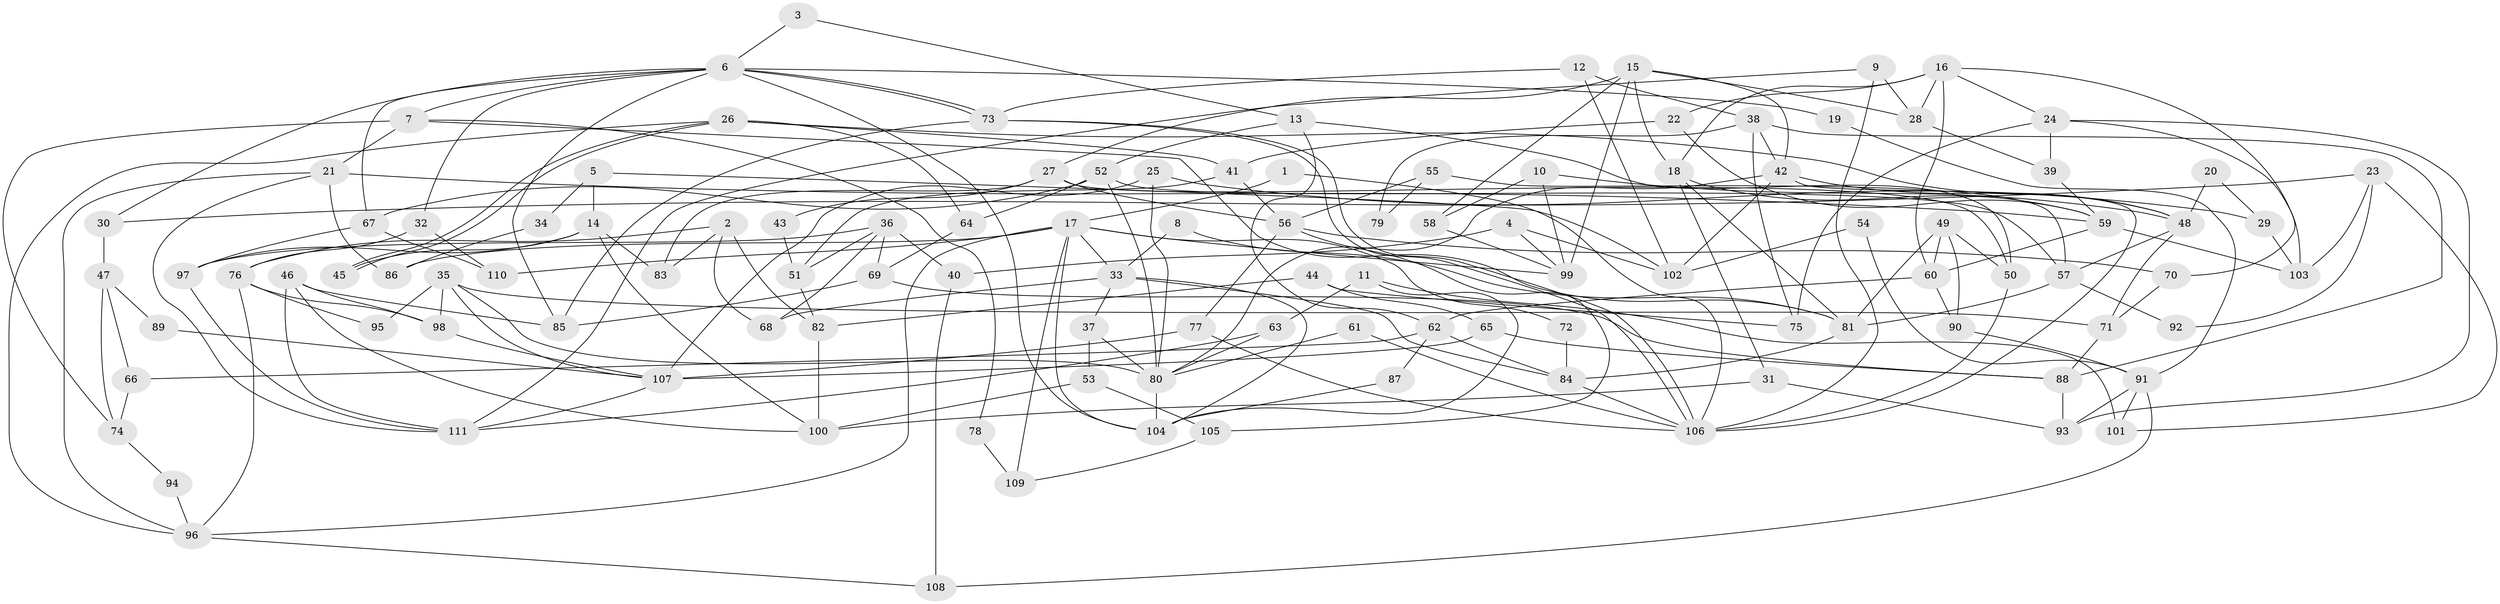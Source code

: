 // Generated by graph-tools (version 1.1) at 2025/14/03/09/25 04:14:53]
// undirected, 111 vertices, 222 edges
graph export_dot {
graph [start="1"]
  node [color=gray90,style=filled];
  1;
  2;
  3;
  4;
  5;
  6;
  7;
  8;
  9;
  10;
  11;
  12;
  13;
  14;
  15;
  16;
  17;
  18;
  19;
  20;
  21;
  22;
  23;
  24;
  25;
  26;
  27;
  28;
  29;
  30;
  31;
  32;
  33;
  34;
  35;
  36;
  37;
  38;
  39;
  40;
  41;
  42;
  43;
  44;
  45;
  46;
  47;
  48;
  49;
  50;
  51;
  52;
  53;
  54;
  55;
  56;
  57;
  58;
  59;
  60;
  61;
  62;
  63;
  64;
  65;
  66;
  67;
  68;
  69;
  70;
  71;
  72;
  73;
  74;
  75;
  76;
  77;
  78;
  79;
  80;
  81;
  82;
  83;
  84;
  85;
  86;
  87;
  88;
  89;
  90;
  91;
  92;
  93;
  94;
  95;
  96;
  97;
  98;
  99;
  100;
  101;
  102;
  103;
  104;
  105;
  106;
  107;
  108;
  109;
  110;
  111;
  1 -- 17;
  1 -- 106;
  2 -- 83;
  2 -- 76;
  2 -- 68;
  2 -- 82;
  3 -- 6;
  3 -- 13;
  4 -- 99;
  4 -- 40;
  4 -- 102;
  5 -- 102;
  5 -- 14;
  5 -- 34;
  6 -- 85;
  6 -- 73;
  6 -- 73;
  6 -- 7;
  6 -- 19;
  6 -- 30;
  6 -- 32;
  6 -- 67;
  6 -- 104;
  7 -- 21;
  7 -- 74;
  7 -- 78;
  7 -- 81;
  8 -- 33;
  8 -- 81;
  9 -- 106;
  9 -- 28;
  9 -- 111;
  10 -- 58;
  10 -- 48;
  10 -- 99;
  11 -- 63;
  11 -- 104;
  11 -- 101;
  12 -- 102;
  12 -- 73;
  12 -- 38;
  13 -- 52;
  13 -- 62;
  13 -- 50;
  14 -- 97;
  14 -- 100;
  14 -- 45;
  14 -- 83;
  15 -- 42;
  15 -- 18;
  15 -- 27;
  15 -- 28;
  15 -- 58;
  15 -- 99;
  16 -- 60;
  16 -- 22;
  16 -- 18;
  16 -- 24;
  16 -- 28;
  16 -- 70;
  17 -- 99;
  17 -- 96;
  17 -- 33;
  17 -- 72;
  17 -- 86;
  17 -- 104;
  17 -- 109;
  17 -- 110;
  18 -- 81;
  18 -- 31;
  18 -- 59;
  19 -- 91;
  20 -- 29;
  20 -- 48;
  21 -- 111;
  21 -- 96;
  21 -- 59;
  21 -- 86;
  22 -- 41;
  22 -- 59;
  23 -- 103;
  23 -- 101;
  23 -- 30;
  23 -- 92;
  24 -- 39;
  24 -- 75;
  24 -- 93;
  24 -- 103;
  25 -- 80;
  25 -- 107;
  25 -- 29;
  26 -- 48;
  26 -- 45;
  26 -- 45;
  26 -- 41;
  26 -- 64;
  26 -- 96;
  27 -- 56;
  27 -- 43;
  27 -- 50;
  27 -- 83;
  28 -- 39;
  29 -- 103;
  30 -- 47;
  31 -- 100;
  31 -- 93;
  32 -- 110;
  32 -- 76;
  33 -- 104;
  33 -- 37;
  33 -- 68;
  33 -- 84;
  34 -- 86;
  35 -- 71;
  35 -- 107;
  35 -- 80;
  35 -- 95;
  35 -- 98;
  36 -- 68;
  36 -- 69;
  36 -- 40;
  36 -- 51;
  36 -- 97;
  37 -- 80;
  37 -- 53;
  38 -- 42;
  38 -- 75;
  38 -- 79;
  38 -- 88;
  39 -- 59;
  40 -- 108;
  41 -- 51;
  41 -- 56;
  42 -- 80;
  42 -- 106;
  42 -- 48;
  42 -- 102;
  43 -- 51;
  44 -- 75;
  44 -- 65;
  44 -- 82;
  46 -- 98;
  46 -- 85;
  46 -- 100;
  46 -- 111;
  47 -- 74;
  47 -- 66;
  47 -- 89;
  48 -- 57;
  48 -- 71;
  49 -- 81;
  49 -- 50;
  49 -- 60;
  49 -- 90;
  50 -- 106;
  51 -- 82;
  52 -- 80;
  52 -- 67;
  52 -- 57;
  52 -- 64;
  53 -- 100;
  53 -- 105;
  54 -- 102;
  54 -- 91;
  55 -- 56;
  55 -- 57;
  55 -- 79;
  56 -- 70;
  56 -- 77;
  56 -- 105;
  57 -- 81;
  57 -- 92;
  58 -- 99;
  59 -- 60;
  59 -- 103;
  60 -- 62;
  60 -- 90;
  61 -- 80;
  61 -- 106;
  62 -- 84;
  62 -- 66;
  62 -- 87;
  63 -- 111;
  63 -- 80;
  64 -- 69;
  65 -- 88;
  65 -- 107;
  66 -- 74;
  67 -- 97;
  67 -- 110;
  69 -- 88;
  69 -- 85;
  70 -- 71;
  71 -- 88;
  72 -- 84;
  73 -- 106;
  73 -- 106;
  73 -- 85;
  74 -- 94;
  76 -- 98;
  76 -- 95;
  76 -- 96;
  77 -- 106;
  77 -- 107;
  78 -- 109;
  80 -- 104;
  81 -- 84;
  82 -- 100;
  84 -- 106;
  87 -- 104;
  88 -- 93;
  89 -- 107;
  90 -- 91;
  91 -- 93;
  91 -- 101;
  91 -- 108;
  94 -- 96;
  96 -- 108;
  97 -- 111;
  98 -- 107;
  105 -- 109;
  107 -- 111;
}
